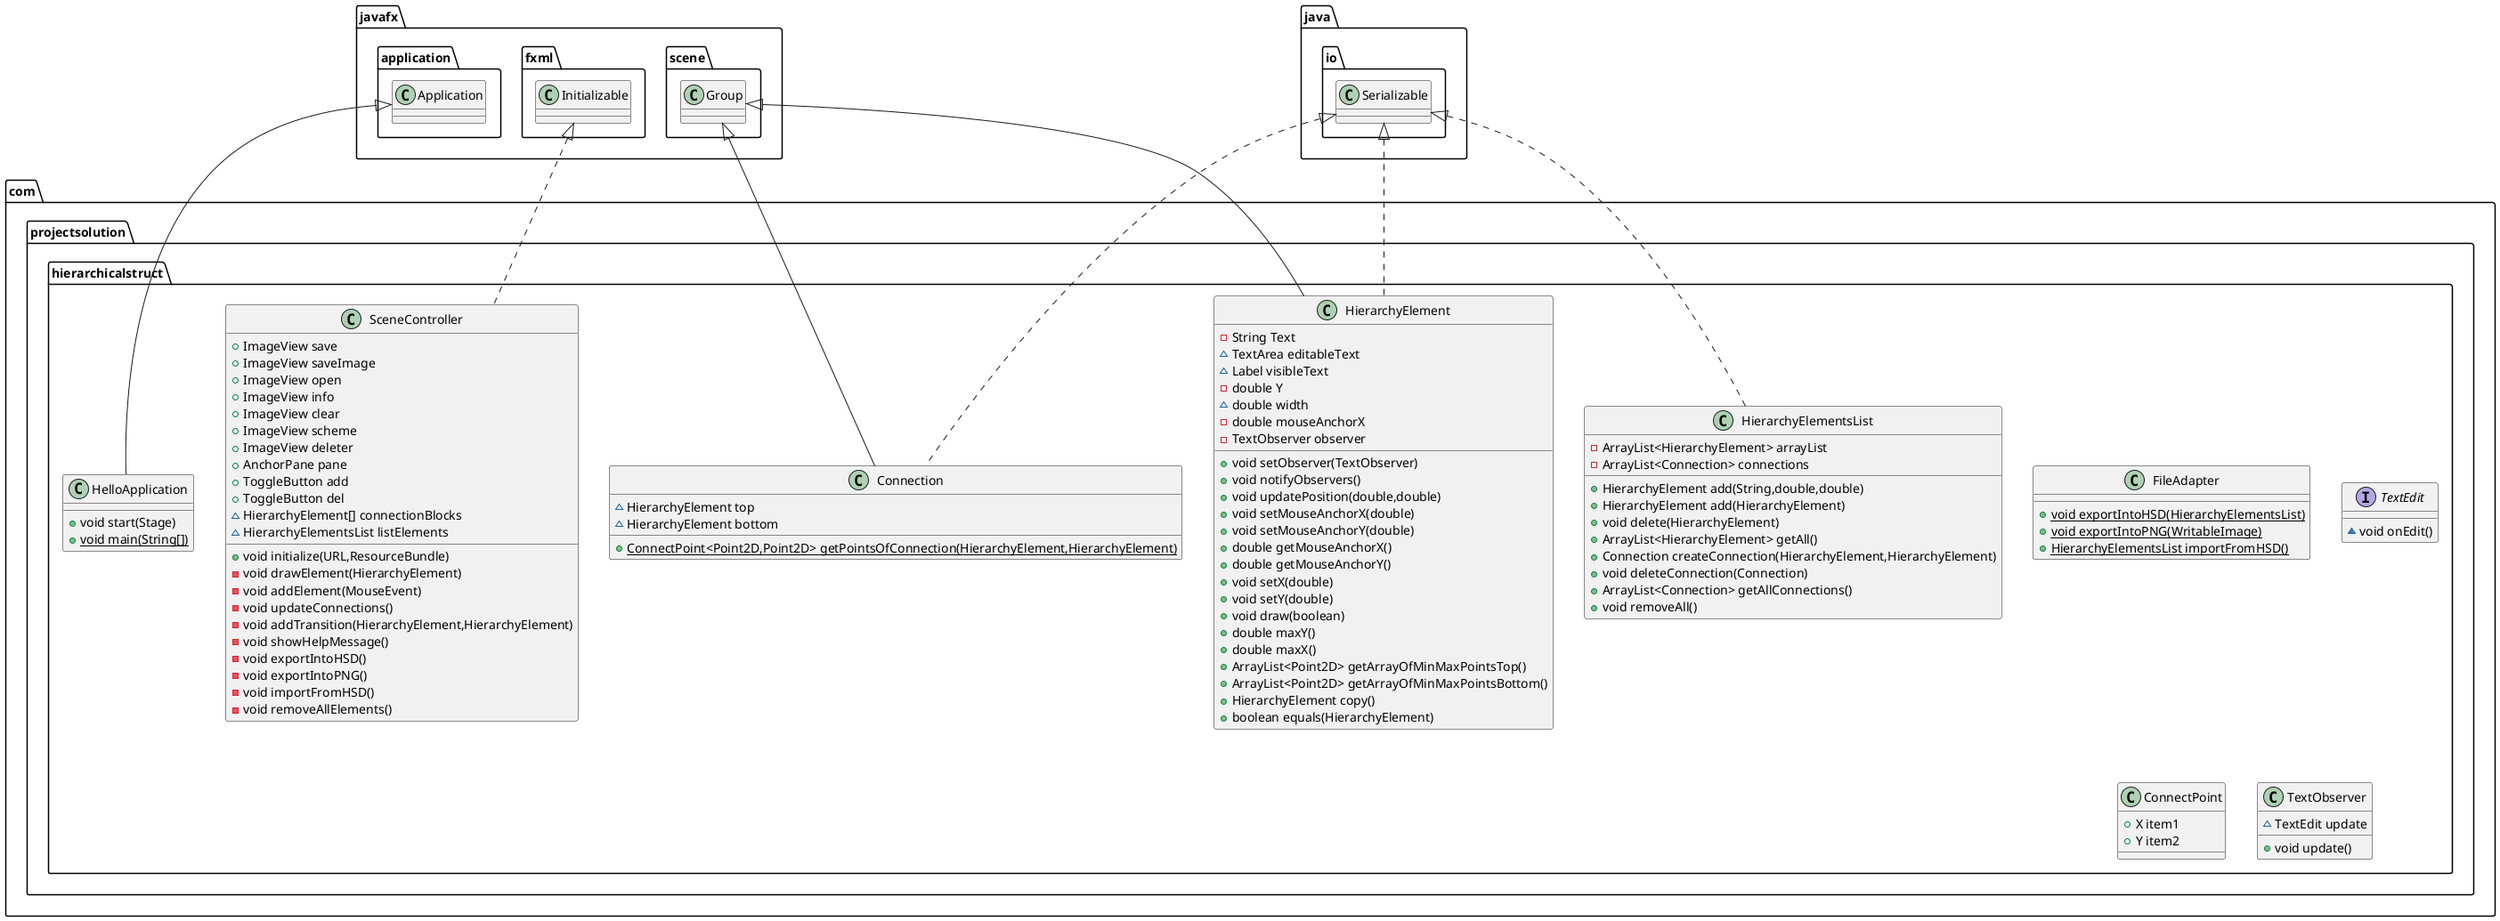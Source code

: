 @startuml
class com.projectsolution.hierarchicalstruct.SceneController {
+ ImageView save
+ ImageView saveImage
+ ImageView open
+ ImageView info
+ ImageView clear
+ ImageView scheme
+ ImageView deleter
+ AnchorPane pane
+ ToggleButton add
+ ToggleButton del
~ HierarchyElement[] connectionBlocks
~ HierarchyElementsList listElements
+ void initialize(URL,ResourceBundle)
- void drawElement(HierarchyElement)
- void addElement(MouseEvent)
- void updateConnections()
- void addTransition(HierarchyElement,HierarchyElement)
- void showHelpMessage()
- void exportIntoHSD()
- void exportIntoPNG()
- void importFromHSD()
- void removeAllElements()
}
class com.projectsolution.hierarchicalstruct.HierarchyElement {
- String Text
~ TextArea editableText
~ Label visibleText
- double Y
~ double width
- double mouseAnchorX
- TextObserver observer
+ void setObserver(TextObserver)
+ void notifyObservers()
+ void updatePosition(double,double)
+ void setMouseAnchorX(double)
+ void setMouseAnchorY(double)
+ double getMouseAnchorX()
+ double getMouseAnchorY()
+ void setX(double)
+ void setY(double)
+ void draw(boolean)
+ double maxY()
+ double maxX()
+ ArrayList<Point2D> getArrayOfMinMaxPointsTop()
+ ArrayList<Point2D> getArrayOfMinMaxPointsBottom()
+ HierarchyElement copy()
+ boolean equals(HierarchyElement)
}
class com.projectsolution.hierarchicalstruct.FileAdapter {
+ {static} void exportIntoHSD(HierarchyElementsList)
+ {static} void exportIntoPNG(WritableImage)
+ {static} HierarchyElementsList importFromHSD()
}
class com.projectsolution.hierarchicalstruct.HelloApplication {
+ void start(Stage)
+ {static} void main(String[])
}
interface com.projectsolution.hierarchicalstruct.TextEdit {
~ void onEdit()
}
class com.projectsolution.hierarchicalstruct.ConnectPoint {
+ X item1
+ Y item2
}
class com.projectsolution.hierarchicalstruct.HierarchyElementsList {
- ArrayList<HierarchyElement> arrayList
- ArrayList<Connection> connections
+ HierarchyElement add(String,double,double)
+ HierarchyElement add(HierarchyElement)
+ void delete(HierarchyElement)
+ ArrayList<HierarchyElement> getAll()
+ Connection createConnection(HierarchyElement,HierarchyElement)
+ void deleteConnection(Connection)
+ ArrayList<Connection> getAllConnections()
+ void removeAll()
}
class com.projectsolution.hierarchicalstruct.TextObserver {
~ TextEdit update
+ void update()
}
class com.projectsolution.hierarchicalstruct.Connection {
~ HierarchyElement top
~ HierarchyElement bottom
+ {static} ConnectPoint<Point2D,Point2D> getPointsOfConnection(HierarchyElement,HierarchyElement)
}


javafx.fxml.Initializable <|.. com.projectsolution.hierarchicalstruct.SceneController
java.io.Serializable <|.. com.projectsolution.hierarchicalstruct.HierarchyElement
javafx.scene.Group <|-- com.projectsolution.hierarchicalstruct.HierarchyElement
javafx.application.Application <|-- com.projectsolution.hierarchicalstruct.HelloApplication
java.io.Serializable <|.. com.projectsolution.hierarchicalstruct.HierarchyElementsList
java.io.Serializable <|.. com.projectsolution.hierarchicalstruct.Connection
javafx.scene.Group <|-- com.projectsolution.hierarchicalstruct.Connection
@enduml